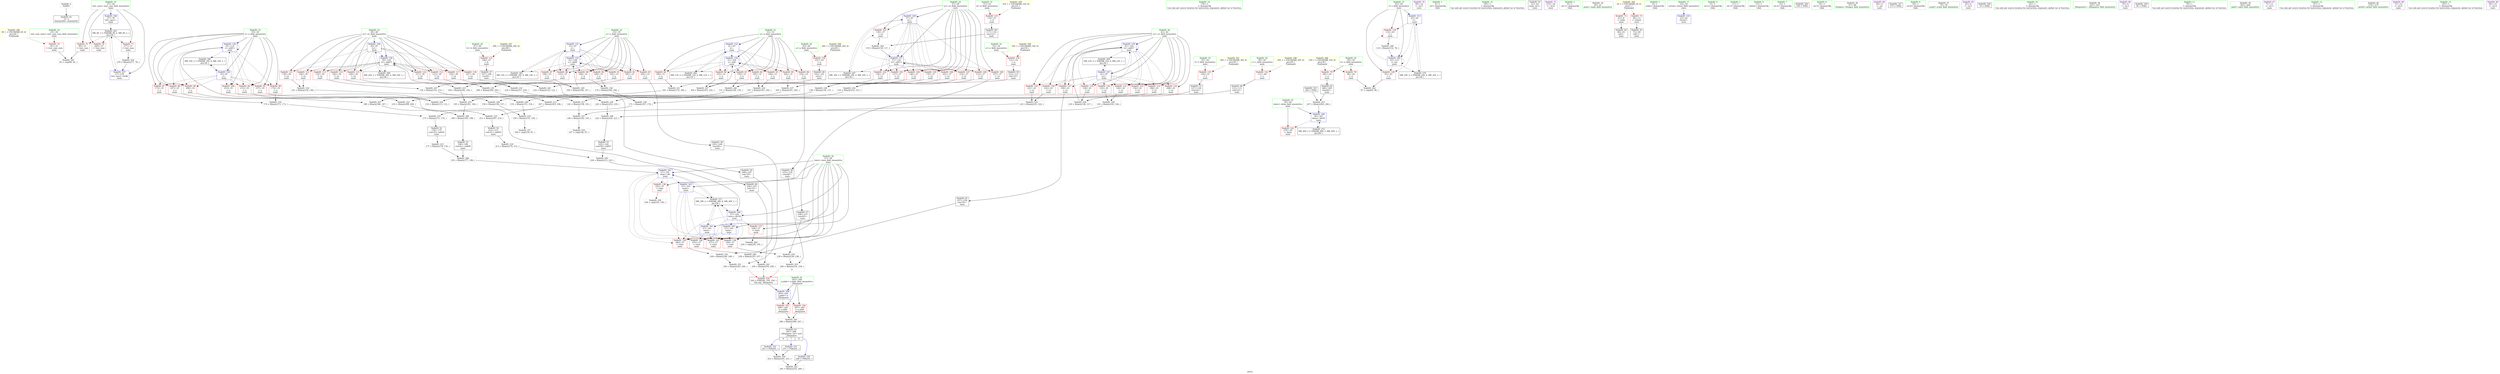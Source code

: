 digraph "SVFG" {
	label="SVFG";

	Node0x563d68033690 [shape=record,color=grey,label="{NodeID: 0\nNullPtr}"];
	Node0x563d68033690 -> Node0x563d68053780[style=solid];
	Node0x563d6806f370 [shape=record,color=black,label="{NodeID: 263\nMR_8V_3 = PHI(MR_8V_4, MR_8V_2, )\npts\{28 \}\n}"];
	Node0x563d6806f370 -> Node0x563d68056270[style=dashed];
	Node0x563d6806f370 -> Node0x563d68056340[style=dashed];
	Node0x563d6806f370 -> Node0x563d68056410[style=dashed];
	Node0x563d6806f370 -> Node0x563d6805bd50[style=dashed];
	Node0x563d68053d30 [shape=record,color=red,label="{NodeID: 97\n173\<--35\n\<--z\nmain\n}"];
	Node0x563d68053d30 -> Node0x563d680617b0[style=solid];
	Node0x563d68036b60 [shape=record,color=green,label="{NodeID: 14\n178\<--1\n\<--dummyObj\nCan only get source location for instruction, argument, global var or function.}"];
	Node0x563d68054890 [shape=record,color=red,label="{NodeID: 111\n139\<--39\n\<--vy\nmain\n}"];
	Node0x563d68054890 -> Node0x563d6805ffb0[style=solid];
	Node0x563d68052c20 [shape=record,color=green,label="{NodeID: 28\n45\<--46\na\<--a_field_insensitive\nmain\n}"];
	Node0x563d68052c20 -> Node0x563d68059f40[style=solid];
	Node0x563d6805f3b0 [shape=record,color=grey,label="{NodeID: 208\n189 = Binary(185, 188, )\n}"];
	Node0x563d6805f3b0 -> Node0x563d68055090[style=solid];
	Node0x563d68059b30 [shape=record,color=red,label="{NodeID: 125\n221\<--41\n\<--vz\nmain\n}"];
	Node0x563d68059b30 -> Node0x563d68060d30[style=solid];
	Node0x563d68053780 [shape=record,color=black,label="{NodeID: 42\n2\<--3\ndummyVal\<--dummyVal\n}"];
	Node0x563d680608b0 [shape=record,color=grey,label="{NodeID: 222\n210 = Binary(208, 209, )\n}"];
	Node0x563d680608b0 -> Node0x563d68060a30[style=solid];
	Node0x563d6805a690 [shape=record,color=red,label="{NodeID: 139\n246\<--57\n\<--tmin\nmain\n}"];
	Node0x563d6805a690 -> Node0x563d68059120[style=solid];
	Node0x563d68055300 [shape=record,color=black,label="{NodeID: 56\n235\<--234\nconv64\<--\nmain\n}"];
	Node0x563d68055300 -> Node0x563d68064a00[style=solid];
	Node0x563d68061db0 [shape=record,color=grey,label="{NodeID: 236\n170 = Binary(168, 169, )\n}"];
	Node0x563d68061db0 -> Node0x563d68062230[style=solid];
	Node0x563d6805b1f0 [shape=record,color=blue,label="{NodeID: 153\n43\<--62\ni\<--\nmain\n}"];
	Node0x563d6805b1f0 -> Node0x563d68059da0[style=dashed];
	Node0x563d6805b1f0 -> Node0x563d68059e70[style=dashed];
	Node0x563d6805b1f0 -> Node0x563d6805b7a0[style=dashed];
	Node0x563d6805b1f0 -> Node0x563d68071670[style=dashed];
	Node0x563d68055e60 [shape=record,color=purple,label="{NodeID: 70\n99\<--16\n\<--.str.5\nmain\n}"];
	Node0x563d68086250 [shape=record,color=black,label="{NodeID: 333\n251 = PHI(291, )\n}"];
	Node0x563d68086250 -> Node0x563d68058e20[style=solid];
	Node0x563d68058e20 [shape=record,color=grey,label="{NodeID: 250\n252 = Binary(241, 251, )\n}"];
	Node0x563d68058e20 -> Node0x563d68062530[style=solid];
	Node0x563d6805bd50 [shape=record,color=blue,label="{NodeID: 167\n27\<--278\ntest_case\<--inc86\nmain\n}"];
	Node0x563d6805bd50 -> Node0x563d6806f370[style=dashed];
	Node0x563d680569c0 [shape=record,color=red,label="{NodeID: 84\n180\<--31\n\<--x\nmain\n}"];
	Node0x563d680569c0 -> Node0x563d6805f830[style=solid];
	Node0x563d68033e70 [shape=record,color=green,label="{NodeID: 1\n4\<--1\n.str\<--dummyObj\nGlob }"];
	Node0x563d6806f870 [shape=record,color=black,label="{NodeID: 264\nMR_12V_2 = PHI(MR_12V_4, MR_12V_1, )\npts\{32 \}\n}"];
	Node0x563d6806f870 -> Node0x563d6805b120[style=dashed];
	Node0x563d68053e00 [shape=record,color=red,label="{NodeID: 98\n187\<--35\n\<--z\nmain\n}"];
	Node0x563d68053e00 -> Node0x563d6805f230[style=solid];
	Node0x563d68052290 [shape=record,color=green,label="{NodeID: 15\n195\<--1\n\<--dummyObj\nCan only get source location for instruction, argument, global var or function.}"];
	Node0x563d68054960 [shape=record,color=red,label="{NodeID: 112\n140\<--39\n\<--vy\nmain\n}"];
	Node0x563d68054960 -> Node0x563d6805ffb0[style=solid];
	Node0x563d68052cf0 [shape=record,color=green,label="{NodeID: 29\n47\<--48\nb\<--b_field_insensitive\nmain\n}"];
	Node0x563d68052cf0 -> Node0x563d6805a010[style=solid];
	Node0x563d6805f530 [shape=record,color=grey,label="{NodeID: 209\n158 = Binary(156, 157, )\n}"];
	Node0x563d6805f530 -> Node0x563d6805f6b0[style=solid];
	Node0x563d68059c00 [shape=record,color=red,label="{NodeID: 126\n222\<--41\n\<--vz\nmain\n}"];
	Node0x563d68059c00 -> Node0x563d68060d30[style=solid];
	Node0x563d68053850 [shape=record,color=black,label="{NodeID: 43\n22\<--62\nmain_ret\<--\nmain\n}"];
	Node0x563d68060a30 [shape=record,color=grey,label="{NodeID: 223\n211 = Binary(207, 210, )\n}"];
	Node0x563d68060a30 -> Node0x563d68055160[style=solid];
	Node0x563d6805a760 [shape=record,color=red,label="{NodeID: 140\n255\<--57\n\<--tmin\nmain\n}"];
	Node0x563d6805a760 -> Node0x563d680623b0[style=solid];
	Node0x563d680553d0 [shape=record,color=black,label="{NodeID: 57\n238\<--237\nconv65\<--\nmain\n}"];
	Node0x563d680553d0 -> Node0x563d68064b80[style=solid];
	Node0x563d68061f30 [shape=record,color=grey,label="{NodeID: 237\n203 = Binary(201, 202, )\n}"];
	Node0x563d68061f30 -> Node0x563d6805f9b0[style=solid];
	Node0x563d6805b2c0 [shape=record,color=blue,label="{NodeID: 154\n31\<--104\nx\<--add\nmain\n}"];
	Node0x563d6805b2c0 -> Node0x563d68056680[style=dashed];
	Node0x563d6805b2c0 -> Node0x563d68056750[style=dashed];
	Node0x563d6805b2c0 -> Node0x563d68056820[style=dashed];
	Node0x563d6805b2c0 -> Node0x563d680568f0[style=dashed];
	Node0x563d6805b2c0 -> Node0x563d680569c0[style=dashed];
	Node0x563d6805b2c0 -> Node0x563d68056a90[style=dashed];
	Node0x563d6805b2c0 -> Node0x563d68056b60[style=dashed];
	Node0x563d6805b2c0 -> Node0x563d6805b2c0[style=dashed];
	Node0x563d6805b2c0 -> Node0x563d6806f870[style=dashed];
	Node0x563d68055f30 [shape=record,color=purple,label="{NodeID: 71\n272\<--18\n\<--.str.6\nmain\n}"];
	Node0x563d68086390 [shape=record,color=black,label="{NodeID: 334\n292 = PHI(240, 250, 259, )\n0th arg _Z6squaree }"];
	Node0x563d68086390 -> Node0x563d6805be20[style=solid];
	Node0x563d68058fa0 [shape=record,color=grey,label="{NodeID: 251\n250 = Binary(245, 249, )\n|{<s0>7}}"];
	Node0x563d68058fa0:s0 -> Node0x563d68086390[style=solid,color=red];
	Node0x563d6805be20 [shape=record,color=blue,label="{NodeID: 168\n293\<--292\na.addr\<--a\n_Z6squaree\n}"];
	Node0x563d6805be20 -> Node0x563d6805a9d0[style=dashed];
	Node0x563d6805be20 -> Node0x563d6805aaa0[style=dashed];
	Node0x563d68056a90 [shape=record,color=red,label="{NodeID: 85\n202\<--31\n\<--x\nmain\n}"];
	Node0x563d68056a90 -> Node0x563d68061f30[style=solid];
	Node0x563d68051920 [shape=record,color=green,label="{NodeID: 2\n6\<--1\n.str.1\<--dummyObj\nGlob }"];
	Node0x563d6806fd70 [shape=record,color=black,label="{NodeID: 265\nMR_14V_2 = PHI(MR_14V_4, MR_14V_1, )\npts\{34 \}\n}"];
	Node0x563d6806fd70 -> Node0x563d6805b050[style=dashed];
	Node0x563d68053ed0 [shape=record,color=red,label="{NodeID: 99\n209\<--35\n\<--z\nmain\n}"];
	Node0x563d68053ed0 -> Node0x563d680608b0[style=solid];
	Node0x563d68052320 [shape=record,color=green,label="{NodeID: 16\n20\<--21\nmain\<--main_field_insensitive\n}"];
	Node0x563d68054a30 [shape=record,color=red,label="{NodeID: 113\n152\<--39\n\<--vy\nmain\n}"];
	Node0x563d68054a30 -> Node0x563d680589a0[style=solid];
	Node0x563d68052dc0 [shape=record,color=green,label="{NodeID: 30\n49\<--50\nc\<--c_field_insensitive\nmain\n}"];
	Node0x563d68052dc0 -> Node0x563d6805a0e0[style=solid];
	Node0x563d6805f6b0 [shape=record,color=grey,label="{NodeID: 210\n159 = Binary(155, 158, )\n}"];
	Node0x563d6805f6b0 -> Node0x563d68064d00[style=solid];
	Node0x563d68059cd0 [shape=record,color=red,label="{NodeID: 127\n256\<--41\n\<--vz\nmain\n}"];
	Node0x563d68059cd0 -> Node0x563d68055710[style=solid];
	Node0x563d68053920 [shape=record,color=black,label="{NodeID: 44\n66\<--63\ncall\<--\nmain\n}"];
	Node0x563d68060bb0 [shape=record,color=grey,label="{NodeID: 224\n114 = Binary(113, 112, )\n}"];
	Node0x563d68060bb0 -> Node0x563d6805b460[style=solid];
	Node0x563d6805a830 [shape=record,color=red,label="{NodeID: 141\n271\<--57\n\<--tmin\nmain\n}"];
	Node0x563d680554a0 [shape=record,color=black,label="{NodeID: 58\n245\<--244\nconv69\<--\nmain\n}"];
	Node0x563d680554a0 -> Node0x563d68058fa0[style=solid];
	Node0x563d680620b0 [shape=record,color=grey,label="{NodeID: 238\n138 = Binary(136, 137, )\n}"];
	Node0x563d680620b0 -> Node0x563d68060130[style=solid];
	Node0x563d6805b390 [shape=record,color=blue,label="{NodeID: 155\n33\<--109\ny\<--add9\nmain\n}"];
	Node0x563d6805b390 -> Node0x563d68056c30[style=dashed];
	Node0x563d6805b390 -> Node0x563d68056d00[style=dashed];
	Node0x563d6805b390 -> Node0x563d68056dd0[style=dashed];
	Node0x563d6805b390 -> Node0x563d68056ea0[style=dashed];
	Node0x563d6805b390 -> Node0x563d68056f70[style=dashed];
	Node0x563d6805b390 -> Node0x563d68057040[style=dashed];
	Node0x563d6805b390 -> Node0x563d68057110[style=dashed];
	Node0x563d6805b390 -> Node0x563d6805b390[style=dashed];
	Node0x563d6805b390 -> Node0x563d6806fd70[style=dashed];
	Node0x563d68056000 [shape=record,color=red,label="{NodeID: 72\n63\<--8\n\<--stdin\nmain\n}"];
	Node0x563d68056000 -> Node0x563d68053920[style=solid];
	Node0x563d68059120 [shape=record,color=grey,label="{NodeID: 252\n249 = Binary(246, 248, )\n}"];
	Node0x563d68059120 -> Node0x563d68058fa0[style=solid];
	Node0x563d68056b60 [shape=record,color=red,label="{NodeID: 86\n234\<--31\n\<--x\nmain\n}"];
	Node0x563d68056b60 -> Node0x563d68055300[style=solid];
	Node0x563d680519b0 [shape=record,color=green,label="{NodeID: 3\n8\<--1\nstdin\<--dummyObj\nGlob }"];
	Node0x563d68070270 [shape=record,color=black,label="{NodeID: 266\nMR_16V_2 = PHI(MR_16V_4, MR_16V_1, )\npts\{36 \}\n}"];
	Node0x563d68070270 -> Node0x563d6805af80[style=dashed];
	Node0x563d68053fa0 [shape=record,color=red,label="{NodeID: 100\n253\<--35\n\<--z\nmain\n}"];
	Node0x563d68053fa0 -> Node0x563d68055640[style=solid];
	Node0x563d680523b0 [shape=record,color=green,label="{NodeID: 17\n23\<--24\nretval\<--retval_field_insensitive\nmain\n}"];
	Node0x563d680523b0 -> Node0x563d6805ab70[style=solid];
	Node0x563d68054b00 [shape=record,color=red,label="{NodeID: 114\n182\<--39\n\<--vy\nmain\n}"];
	Node0x563d68054b00 -> Node0x563d6805fe30[style=solid];
	Node0x563d68052e90 [shape=record,color=green,label="{NodeID: 31\n51\<--52\nd\<--d_field_insensitive\nmain\n}"];
	Node0x563d68052e90 -> Node0x563d6805a1b0[style=solid];
	Node0x563d6805f830 [shape=record,color=grey,label="{NodeID: 211\n181 = Binary(179, 180, )\n}"];
	Node0x563d6805f830 -> Node0x563d6805fcb0[style=solid];
	Node0x563d68059da0 [shape=record,color=red,label="{NodeID: 128\n95\<--43\n\<--i\nmain\n}"];
	Node0x563d68059da0 -> Node0x563d68065480[style=solid];
	Node0x563d680539f0 [shape=record,color=black,label="{NodeID: 45\n72\<--69\ncall1\<--\nmain\n}"];
	Node0x563d68060d30 [shape=record,color=grey,label="{NodeID: 225\n223 = Binary(221, 222, )\n}"];
	Node0x563d68060d30 -> Node0x563d68058b20[style=solid];
	Node0x563d6805a900 [shape=record,color=red,label="{NodeID: 142\n270\<--59\n\<--dmin\nmain\n}"];
	Node0x563d68055570 [shape=record,color=black,label="{NodeID: 59\n248\<--247\nconv70\<--\nmain\n}"];
	Node0x563d68055570 -> Node0x563d68059120[style=solid];
	Node0x563d68062230 [shape=record,color=grey,label="{NodeID: 239\n171 = Binary(167, 170, )\n}"];
	Node0x563d68062230 -> Node0x563d68061930[style=solid];
	Node0x563d6805b460 [shape=record,color=blue,label="{NodeID: 156\n35\<--114\nz\<--add11\nmain\n}"];
	Node0x563d6805b460 -> Node0x563d680571e0[style=dashed];
	Node0x563d6805b460 -> Node0x563d680572b0[style=dashed];
	Node0x563d6805b460 -> Node0x563d68053c60[style=dashed];
	Node0x563d6805b460 -> Node0x563d68053d30[style=dashed];
	Node0x563d6805b460 -> Node0x563d68053e00[style=dashed];
	Node0x563d6805b460 -> Node0x563d68053ed0[style=dashed];
	Node0x563d6805b460 -> Node0x563d68053fa0[style=dashed];
	Node0x563d6805b460 -> Node0x563d6805b460[style=dashed];
	Node0x563d6805b460 -> Node0x563d68070270[style=dashed];
	Node0x563d680560d0 [shape=record,color=red,label="{NodeID: 73\n69\<--13\n\<--stdout\nmain\n}"];
	Node0x563d680560d0 -> Node0x563d680539f0[style=solid];
	Node0x563d680592a0 [shape=record,color=grey,label="{NodeID: 253\n267 = Binary(262, 266, )\n}"];
	Node0x563d680592a0 -> Node0x563d6805bc80[style=solid];
	Node0x563d68056c30 [shape=record,color=red,label="{NodeID: 87\n108\<--33\n\<--y\nmain\n}"];
	Node0x563d68056c30 -> Node0x563d68061330[style=solid];
	Node0x563d68051a40 [shape=record,color=green,label="{NodeID: 4\n9\<--1\n.str.2\<--dummyObj\nGlob }"];
	Node0x563d68070770 [shape=record,color=black,label="{NodeID: 267\nMR_18V_2 = PHI(MR_18V_4, MR_18V_1, )\npts\{38 \}\n}"];
	Node0x563d68070770 -> Node0x563d6805aeb0[style=dashed];
	Node0x563d68054070 [shape=record,color=red,label="{NodeID: 101\n118\<--37\n\<--vx\nmain\n}"];
	Node0x563d68054070 -> Node0x563d68058520[style=solid];
	Node0x563d68052440 [shape=record,color=green,label="{NodeID: 18\n25\<--26\ntest_case_num\<--test_case_num_field_insensitive\nmain\n}"];
	Node0x563d68052440 -> Node0x563d680561a0[style=solid];
	Node0x563d68054bd0 [shape=record,color=red,label="{NodeID: 115\n204\<--39\n\<--vy\nmain\n}"];
	Node0x563d68054bd0 -> Node0x563d68061c30[style=solid];
	Node0x563d68052f60 [shape=record,color=green,label="{NodeID: 32\n53\<--54\ne\<--e_field_insensitive\nmain\n}"];
	Node0x563d68052f60 -> Node0x563d6805a280[style=solid];
	Node0x563d6805f9b0 [shape=record,color=grey,label="{NodeID: 212\n207 = Binary(203, 206, )\n}"];
	Node0x563d6805f9b0 -> Node0x563d68060a30[style=solid];
	Node0x563d68059e70 [shape=record,color=red,label="{NodeID: 129\n132\<--43\n\<--i\nmain\n}"];
	Node0x563d68059e70 -> Node0x563d68058ca0[style=solid];
	Node0x563d68053ac0 [shape=record,color=black,label="{NodeID: 46\n102\<--101\nconv\<--\nmain\n}"];
	Node0x563d68053ac0 -> Node0x563d68061030[style=solid];
	Node0x563d68060eb0 [shape=record,color=grey,label="{NodeID: 226\n129 = Binary(128, 127, )\n}"];
	Node0x563d68060eb0 -> Node0x563d6805b6d0[style=solid];
	Node0x563d6805a9d0 [shape=record,color=red,label="{NodeID: 143\n296\<--293\n\<--a.addr\n_Z6squaree\n}"];
	Node0x563d6805a9d0 -> Node0x563d68058120[style=solid];
	Node0x563d68055640 [shape=record,color=black,label="{NodeID: 60\n254\<--253\nconv75\<--\nmain\n}"];
	Node0x563d68055640 -> Node0x563d680626b0[style=solid];
	Node0x563d680623b0 [shape=record,color=grey,label="{NodeID: 240\n258 = Binary(255, 257, )\n}"];
	Node0x563d680623b0 -> Node0x563d680626b0[style=solid];
	Node0x563d6805b530 [shape=record,color=blue,label="{NodeID: 157\n37\<--119\nvx\<--add13\nmain\n}"];
	Node0x563d6805b530 -> Node0x563d68054070[style=dashed];
	Node0x563d6805b530 -> Node0x563d68054140[style=dashed];
	Node0x563d6805b530 -> Node0x563d68054210[style=dashed];
	Node0x563d6805b530 -> Node0x563d680542e0[style=dashed];
	Node0x563d6805b530 -> Node0x563d680543b0[style=dashed];
	Node0x563d6805b530 -> Node0x563d68054480[style=dashed];
	Node0x563d6805b530 -> Node0x563d68054550[style=dashed];
	Node0x563d6805b530 -> Node0x563d68054620[style=dashed];
	Node0x563d6805b530 -> Node0x563d680546f0[style=dashed];
	Node0x563d6805b530 -> Node0x563d6805b530[style=dashed];
	Node0x563d6805b530 -> Node0x563d68070770[style=dashed];
	Node0x563d680561a0 [shape=record,color=red,label="{NodeID: 74\n81\<--25\n\<--test_case_num\nmain\n}"];
	Node0x563d680561a0 -> Node0x563d68065300[style=solid];
	Node0x563d68064880 [shape=record,color=grey,label="{NodeID: 254\n278 = Binary(277, 78, )\n}"];
	Node0x563d68064880 -> Node0x563d6805bd50[style=solid];
	Node0x563d68056d00 [shape=record,color=red,label="{NodeID: 88\n153\<--33\n\<--y\nmain\n}"];
	Node0x563d68056d00 -> Node0x563d680589a0[style=solid];
	Node0x563d68033c30 [shape=record,color=green,label="{NodeID: 5\n11\<--1\n.str.3\<--dummyObj\nGlob }"];
	Node0x563d68070c70 [shape=record,color=black,label="{NodeID: 268\nMR_20V_2 = PHI(MR_20V_4, MR_20V_1, )\npts\{40 \}\n}"];
	Node0x563d68070c70 -> Node0x563d6805ade0[style=dashed];
	Node0x563d68054140 [shape=record,color=red,label="{NodeID: 102\n136\<--37\n\<--vx\nmain\n}"];
	Node0x563d68054140 -> Node0x563d680620b0[style=solid];
	Node0x563d680524d0 [shape=record,color=green,label="{NodeID: 19\n27\<--28\ntest_case\<--test_case_field_insensitive\nmain\n}"];
	Node0x563d680524d0 -> Node0x563d68056270[style=solid];
	Node0x563d680524d0 -> Node0x563d68056340[style=solid];
	Node0x563d680524d0 -> Node0x563d68056410[style=solid];
	Node0x563d680524d0 -> Node0x563d6805ac40[style=solid];
	Node0x563d680524d0 -> Node0x563d6805bd50[style=solid];
	Node0x563d680593e0 [shape=record,color=red,label="{NodeID: 116\n217\<--39\n\<--vy\nmain\n}"];
	Node0x563d680593e0 -> Node0x563d68061630[style=solid];
	Node0x563d68053030 [shape=record,color=green,label="{NodeID: 33\n55\<--56\nf\<--f_field_insensitive\nmain\n}"];
	Node0x563d68053030 -> Node0x563d6805a350[style=solid];
	Node0x563d68077940 [shape=record,color=yellow,style=double,label="{NodeID: 296\n26V_1 = ENCHI(MR_26V_0)\npts\{46 \}\nFun[main]}"];
	Node0x563d68077940 -> Node0x563d68059f40[style=dashed];
	Node0x563d6805fb30 [shape=record,color=grey,label="{NodeID: 213\n177 = Binary(178, 176, )\n}"];
	Node0x563d6805fb30 -> Node0x563d680582a0[style=solid];
	Node0x563d68059f40 [shape=record,color=red,label="{NodeID: 130\n101\<--45\n\<--a\nmain\n}"];
	Node0x563d68059f40 -> Node0x563d68053ac0[style=solid];
	Node0x563d68053b90 [shape=record,color=black,label="{NodeID: 47\n107\<--106\nconv8\<--\nmain\n}"];
	Node0x563d68053b90 -> Node0x563d68061330[style=solid];
	Node0x563d68061030 [shape=record,color=grey,label="{NodeID: 227\n104 = Binary(103, 102, )\n}"];
	Node0x563d68061030 -> Node0x563d6805b2c0[style=solid];
	Node0x563d6805aaa0 [shape=record,color=red,label="{NodeID: 144\n297\<--293\n\<--a.addr\n_Z6squaree\n}"];
	Node0x563d6805aaa0 -> Node0x563d68058120[style=solid];
	Node0x563d68055710 [shape=record,color=black,label="{NodeID: 61\n257\<--256\nconv76\<--\nmain\n}"];
	Node0x563d68055710 -> Node0x563d680623b0[style=solid];
	Node0x563d68062530 [shape=record,color=grey,label="{NodeID: 241\n261 = Binary(252, 260, )\n}"];
	Node0x563d6805b600 [shape=record,color=blue,label="{NodeID: 158\n39\<--124\nvy\<--add15\nmain\n}"];
	Node0x563d6805b600 -> Node0x563d680547c0[style=dashed];
	Node0x563d6805b600 -> Node0x563d68054890[style=dashed];
	Node0x563d6805b600 -> Node0x563d68054960[style=dashed];
	Node0x563d6805b600 -> Node0x563d68054a30[style=dashed];
	Node0x563d6805b600 -> Node0x563d68054b00[style=dashed];
	Node0x563d6805b600 -> Node0x563d68054bd0[style=dashed];
	Node0x563d6805b600 -> Node0x563d680593e0[style=dashed];
	Node0x563d6805b600 -> Node0x563d680594b0[style=dashed];
	Node0x563d6805b600 -> Node0x563d68059580[style=dashed];
	Node0x563d6805b600 -> Node0x563d6805b600[style=dashed];
	Node0x563d6805b600 -> Node0x563d68070c70[style=dashed];
	Node0x563d68056270 [shape=record,color=red,label="{NodeID: 75\n80\<--27\n\<--test_case\nmain\n}"];
	Node0x563d68056270 -> Node0x563d68065300[style=solid];
	Node0x563d68064a00 [shape=record,color=grey,label="{NodeID: 255\n240 = Binary(235, 239, )\n|{<s0>6}}"];
	Node0x563d68064a00:s0 -> Node0x563d68086390[style=solid,color=red];
	Node0x563d68056dd0 [shape=record,color=red,label="{NodeID: 89\n168\<--33\n\<--y\nmain\n}"];
	Node0x563d68056dd0 -> Node0x563d68061db0[style=solid];
	Node0x563d68033cc0 [shape=record,color=green,label="{NodeID: 6\n13\<--1\nstdout\<--dummyObj\nGlob }"];
	Node0x563d68071170 [shape=record,color=black,label="{NodeID: 269\nMR_22V_2 = PHI(MR_22V_4, MR_22V_1, )\npts\{42 \}\n}"];
	Node0x563d68071170 -> Node0x563d6805ad10[style=dashed];
	Node0x563d68054210 [shape=record,color=red,label="{NodeID: 103\n137\<--37\n\<--vx\nmain\n}"];
	Node0x563d68054210 -> Node0x563d680620b0[style=solid];
	Node0x563d680525a0 [shape=record,color=green,label="{NodeID: 20\n29\<--30\nn\<--n_field_insensitive\nmain\n}"];
	Node0x563d680525a0 -> Node0x563d680564e0[style=solid];
	Node0x563d680525a0 -> Node0x563d680565b0[style=solid];
	Node0x563d680594b0 [shape=record,color=red,label="{NodeID: 117\n218\<--39\n\<--vy\nmain\n}"];
	Node0x563d680594b0 -> Node0x563d68061630[style=solid];
	Node0x563d68053100 [shape=record,color=green,label="{NodeID: 34\n57\<--58\ntmin\<--tmin_field_insensitive\nmain\n}"];
	Node0x563d68053100 -> Node0x563d6805a420[style=solid];
	Node0x563d68053100 -> Node0x563d6805a4f0[style=solid];
	Node0x563d68053100 -> Node0x563d6805a5c0[style=solid];
	Node0x563d68053100 -> Node0x563d6805a690[style=solid];
	Node0x563d68053100 -> Node0x563d6805a760[style=solid];
	Node0x563d68053100 -> Node0x563d6805a830[style=solid];
	Node0x563d68053100 -> Node0x563d6805b870[style=solid];
	Node0x563d68053100 -> Node0x563d6805b940[style=solid];
	Node0x563d68053100 -> Node0x563d6805ba10[style=solid];
	Node0x563d68053100 -> Node0x563d6805bae0[style=solid];
	Node0x563d68053100 -> Node0x563d6805bbb0[style=solid];
	Node0x563d68077a20 [shape=record,color=yellow,style=double,label="{NodeID: 297\n28V_1 = ENCHI(MR_28V_0)\npts\{48 \}\nFun[main]}"];
	Node0x563d68077a20 -> Node0x563d6805a010[style=dashed];
	Node0x563d6805fcb0 [shape=record,color=grey,label="{NodeID: 214\n185 = Binary(181, 184, )\n}"];
	Node0x563d6805fcb0 -> Node0x563d6805f3b0[style=solid];
	Node0x563d6805a010 [shape=record,color=red,label="{NodeID: 131\n106\<--47\n\<--b\nmain\n}"];
	Node0x563d6805a010 -> Node0x563d68053b90[style=solid];
	Node0x563d68054c80 [shape=record,color=black,label="{NodeID: 48\n112\<--111\nconv10\<--\nmain\n}"];
	Node0x563d68054c80 -> Node0x563d68060bb0[style=solid];
	Node0x563d680611b0 [shape=record,color=grey,label="{NodeID: 228\n155 = Binary(151, 154, )\n}"];
	Node0x563d680611b0 -> Node0x563d6805f6b0[style=solid];
	Node0x563d6805ab70 [shape=record,color=blue,label="{NodeID: 145\n23\<--62\nretval\<--\nmain\n}"];
	Node0x563d680557e0 [shape=record,color=black,label="{NodeID: 62\n266\<--265\nconv82\<--\nmain\n}"];
	Node0x563d680557e0 -> Node0x563d680592a0[style=solid];
	Node0x563d680626b0 [shape=record,color=grey,label="{NodeID: 242\n259 = Binary(254, 258, )\n|{<s0>8}}"];
	Node0x563d680626b0:s0 -> Node0x563d68086390[style=solid,color=red];
	Node0x563d6805b6d0 [shape=record,color=blue,label="{NodeID: 159\n41\<--129\nvz\<--add17\nmain\n}"];
	Node0x563d6805b6d0 -> Node0x563d68059650[style=dashed];
	Node0x563d6805b6d0 -> Node0x563d68059720[style=dashed];
	Node0x563d6805b6d0 -> Node0x563d680597f0[style=dashed];
	Node0x563d6805b6d0 -> Node0x563d680598c0[style=dashed];
	Node0x563d6805b6d0 -> Node0x563d68059990[style=dashed];
	Node0x563d6805b6d0 -> Node0x563d68059a60[style=dashed];
	Node0x563d6805b6d0 -> Node0x563d68059b30[style=dashed];
	Node0x563d6805b6d0 -> Node0x563d68059c00[style=dashed];
	Node0x563d6805b6d0 -> Node0x563d68059cd0[style=dashed];
	Node0x563d6805b6d0 -> Node0x563d6805b6d0[style=dashed];
	Node0x563d6805b6d0 -> Node0x563d68071170[style=dashed];
	Node0x563d68056340 [shape=record,color=red,label="{NodeID: 76\n269\<--27\n\<--test_case\nmain\n}"];
	Node0x563d68064b80 [shape=record,color=grey,label="{NodeID: 256\n239 = Binary(236, 238, )\n}"];
	Node0x563d68064b80 -> Node0x563d68064a00[style=solid];
	Node0x563d68056ea0 [shape=record,color=red,label="{NodeID: 90\n169\<--33\n\<--y\nmain\n}"];
	Node0x563d68056ea0 -> Node0x563d68061db0[style=solid];
	Node0x563d68033d50 [shape=record,color=green,label="{NodeID: 7\n14\<--1\n.str.4\<--dummyObj\nGlob }"];
	Node0x563d68071670 [shape=record,color=black,label="{NodeID: 270\nMR_24V_2 = PHI(MR_24V_4, MR_24V_1, )\npts\{44 \}\n}"];
	Node0x563d68071670 -> Node0x563d6805b1f0[style=dashed];
	Node0x563d680542e0 [shape=record,color=red,label="{NodeID: 104\n149\<--37\n\<--vx\nmain\n}"];
	Node0x563d680542e0 -> Node0x563d68058820[style=solid];
	Node0x563d68052670 [shape=record,color=green,label="{NodeID: 21\n31\<--32\nx\<--x_field_insensitive\nmain\n}"];
	Node0x563d68052670 -> Node0x563d68056680[style=solid];
	Node0x563d68052670 -> Node0x563d68056750[style=solid];
	Node0x563d68052670 -> Node0x563d68056820[style=solid];
	Node0x563d68052670 -> Node0x563d680568f0[style=solid];
	Node0x563d68052670 -> Node0x563d680569c0[style=solid];
	Node0x563d68052670 -> Node0x563d68056a90[style=solid];
	Node0x563d68052670 -> Node0x563d68056b60[style=solid];
	Node0x563d68052670 -> Node0x563d6805b120[style=solid];
	Node0x563d68052670 -> Node0x563d6805b2c0[style=solid];
	Node0x563d68075c70 [shape=record,color=yellow,style=double,label="{NodeID: 284\n2V_1 = ENCHI(MR_2V_0)\npts\{1 \}\nFun[main]}"];
	Node0x563d68075c70 -> Node0x563d68056000[style=dashed];
	Node0x563d68075c70 -> Node0x563d680560d0[style=dashed];
	Node0x563d68059580 [shape=record,color=red,label="{NodeID: 118\n247\<--39\n\<--vy\nmain\n}"];
	Node0x563d68059580 -> Node0x563d68055570[style=solid];
	Node0x563d680531d0 [shape=record,color=green,label="{NodeID: 35\n59\<--60\ndmin\<--dmin_field_insensitive\nmain\n}"];
	Node0x563d680531d0 -> Node0x563d6805a900[style=solid];
	Node0x563d680531d0 -> Node0x563d6805bc80[style=solid];
	Node0x563d68077b00 [shape=record,color=yellow,style=double,label="{NodeID: 298\n30V_1 = ENCHI(MR_30V_0)\npts\{50 \}\nFun[main]}"];
	Node0x563d68077b00 -> Node0x563d6805a0e0[style=dashed];
	Node0x563d6805fe30 [shape=record,color=grey,label="{NodeID: 215\n184 = Binary(182, 183, )\n}"];
	Node0x563d6805fe30 -> Node0x563d6805fcb0[style=solid];
	Node0x563d6805a0e0 [shape=record,color=red,label="{NodeID: 132\n111\<--49\n\<--c\nmain\n}"];
	Node0x563d6805a0e0 -> Node0x563d68054c80[style=solid];
	Node0x563d68054d50 [shape=record,color=black,label="{NodeID: 49\n117\<--116\nconv12\<--\nmain\n}"];
	Node0x563d68054d50 -> Node0x563d68058520[style=solid];
	Node0x563d68061330 [shape=record,color=grey,label="{NodeID: 229\n109 = Binary(108, 107, )\n}"];
	Node0x563d68061330 -> Node0x563d6805b390[style=solid];
	Node0x563d6805ac40 [shape=record,color=blue,label="{NodeID: 146\n27\<--78\ntest_case\<--\nmain\n}"];
	Node0x563d6805ac40 -> Node0x563d6806f370[style=dashed];
	Node0x563d680558b0 [shape=record,color=black,label="{NodeID: 63\n291\<--298\n_Z6squaree_ret\<--mul\n_Z6squaree\n|{<s0>6|<s1>7|<s2>8}}"];
	Node0x563d680558b0:s0 -> Node0x563d68086120[style=solid,color=blue];
	Node0x563d680558b0:s1 -> Node0x563d68086250[style=solid,color=blue];
	Node0x563d680558b0:s2 -> Node0x563d68085e60[style=solid,color=blue];
	Node0x563d68085690 [shape=record,color=black,label="{NodeID: 326\n100 = PHI()\n}"];
	Node0x563d680583a0 [shape=record,color=grey,label="{NodeID: 243\n124 = Binary(123, 122, )\n}"];
	Node0x563d680583a0 -> Node0x563d6805b600[style=solid];
	Node0x563d6805b7a0 [shape=record,color=blue,label="{NodeID: 160\n43\<--133\ni\<--inc\nmain\n}"];
	Node0x563d6805b7a0 -> Node0x563d68059da0[style=dashed];
	Node0x563d6805b7a0 -> Node0x563d68059e70[style=dashed];
	Node0x563d6805b7a0 -> Node0x563d6805b7a0[style=dashed];
	Node0x563d6805b7a0 -> Node0x563d68071670[style=dashed];
	Node0x563d68056410 [shape=record,color=red,label="{NodeID: 77\n277\<--27\n\<--test_case\nmain\n}"];
	Node0x563d68056410 -> Node0x563d68064880[style=solid];
	Node0x563d68064d00 [shape=record,color=grey,label="{NodeID: 257\n160 = cmp(159, 87, )\n}"];
	Node0x563d68056f70 [shape=record,color=red,label="{NodeID: 91\n183\<--33\n\<--y\nmain\n}"];
	Node0x563d68056f70 -> Node0x563d6805fe30[style=solid];
	Node0x563d680366c0 [shape=record,color=green,label="{NodeID: 8\n16\<--1\n.str.5\<--dummyObj\nGlob }"];
	Node0x563d68071b70 [shape=record,color=black,label="{NodeID: 271\nMR_38V_2 = PHI(MR_38V_8, MR_38V_1, )\npts\{58 \}\n}"];
	Node0x563d68071b70 -> Node0x563d6805b870[style=dashed];
	Node0x563d68071b70 -> Node0x563d6805b940[style=dashed];
	Node0x563d68071b70 -> Node0x563d6805bae0[style=dashed];
	Node0x563d680543b0 [shape=record,color=red,label="{NodeID: 105\n179\<--37\n\<--vx\nmain\n}"];
	Node0x563d680543b0 -> Node0x563d6805f830[style=solid];
	Node0x563d68052740 [shape=record,color=green,label="{NodeID: 22\n33\<--34\ny\<--y_field_insensitive\nmain\n}"];
	Node0x563d68052740 -> Node0x563d68056c30[style=solid];
	Node0x563d68052740 -> Node0x563d68056d00[style=solid];
	Node0x563d68052740 -> Node0x563d68056dd0[style=solid];
	Node0x563d68052740 -> Node0x563d68056ea0[style=solid];
	Node0x563d68052740 -> Node0x563d68056f70[style=solid];
	Node0x563d68052740 -> Node0x563d68057040[style=solid];
	Node0x563d68052740 -> Node0x563d68057110[style=solid];
	Node0x563d68052740 -> Node0x563d6805b050[style=solid];
	Node0x563d68052740 -> Node0x563d6805b390[style=solid];
	Node0x563d68059650 [shape=record,color=red,label="{NodeID: 119\n128\<--41\n\<--vz\nmain\n}"];
	Node0x563d68059650 -> Node0x563d68060eb0[style=solid];
	Node0x563d680532a0 [shape=record,color=green,label="{NodeID: 36\n67\<--68\nfreopen\<--freopen_field_insensitive\n}"];
	Node0x563d68077be0 [shape=record,color=yellow,style=double,label="{NodeID: 299\n32V_1 = ENCHI(MR_32V_0)\npts\{52 \}\nFun[main]}"];
	Node0x563d68077be0 -> Node0x563d6805a1b0[style=dashed];
	Node0x563d6805ffb0 [shape=record,color=grey,label="{NodeID: 216\n141 = Binary(139, 140, )\n}"];
	Node0x563d6805ffb0 -> Node0x563d68060130[style=solid];
	Node0x563d6805a1b0 [shape=record,color=red,label="{NodeID: 133\n116\<--51\n\<--d\nmain\n}"];
	Node0x563d6805a1b0 -> Node0x563d68054d50[style=solid];
	Node0x563d68054e20 [shape=record,color=black,label="{NodeID: 50\n122\<--121\nconv14\<--\nmain\n}"];
	Node0x563d68054e20 -> Node0x563d680583a0[style=solid];
	Node0x563d680614b0 [shape=record,color=grey,label="{NodeID: 230\n220 = Binary(216, 219, )\n}"];
	Node0x563d680614b0 -> Node0x563d68058b20[style=solid];
	Node0x563d6805ad10 [shape=record,color=blue,label="{NodeID: 147\n41\<--87\nvz\<--\nmain\n}"];
	Node0x563d6805ad10 -> Node0x563d68059650[style=dashed];
	Node0x563d6805ad10 -> Node0x563d68059720[style=dashed];
	Node0x563d6805ad10 -> Node0x563d680597f0[style=dashed];
	Node0x563d6805ad10 -> Node0x563d680598c0[style=dashed];
	Node0x563d6805ad10 -> Node0x563d68059990[style=dashed];
	Node0x563d6805ad10 -> Node0x563d68059a60[style=dashed];
	Node0x563d6805ad10 -> Node0x563d68059b30[style=dashed];
	Node0x563d6805ad10 -> Node0x563d68059c00[style=dashed];
	Node0x563d6805ad10 -> Node0x563d68059cd0[style=dashed];
	Node0x563d6805ad10 -> Node0x563d6805b6d0[style=dashed];
	Node0x563d6805ad10 -> Node0x563d68071170[style=dashed];
	Node0x563d68055980 [shape=record,color=purple,label="{NodeID: 64\n64\<--4\n\<--.str\nmain\n}"];
	Node0x563d68085790 [shape=record,color=black,label="{NodeID: 327\n273 = PHI()\n}"];
	Node0x563d68058520 [shape=record,color=grey,label="{NodeID: 244\n119 = Binary(118, 117, )\n}"];
	Node0x563d68058520 -> Node0x563d6805b530[style=solid];
	Node0x563d6805b870 [shape=record,color=blue,label="{NodeID: 161\n57\<--163\ntmin\<--\nmain\n}"];
	Node0x563d6805b870 -> Node0x563d6805a5c0[style=dashed];
	Node0x563d6805b870 -> Node0x563d6805a690[style=dashed];
	Node0x563d6805b870 -> Node0x563d6805a760[style=dashed];
	Node0x563d6805b870 -> Node0x563d6805a830[style=dashed];
	Node0x563d6805b870 -> Node0x563d68071b70[style=dashed];
	Node0x563d680564e0 [shape=record,color=red,label="{NodeID: 78\n96\<--29\n\<--n\nmain\n}"];
	Node0x563d680564e0 -> Node0x563d68065480[style=solid];
	Node0x563d68064e80 [shape=record,color=grey,label="{NodeID: 258\n194 = cmp(193, 195, )\n}"];
	Node0x563d68057040 [shape=record,color=red,label="{NodeID: 92\n205\<--33\n\<--y\nmain\n}"];
	Node0x563d68057040 -> Node0x563d68061c30[style=solid];
	Node0x563d68036750 [shape=record,color=green,label="{NodeID: 9\n18\<--1\n.str.6\<--dummyObj\nGlob }"];
	Node0x563d68072070 [shape=record,color=black,label="{NodeID: 272\nMR_40V_2 = PHI(MR_40V_3, MR_40V_1, )\npts\{60 \}\n}"];
	Node0x563d68072070 -> Node0x563d6805bc80[style=dashed];
	Node0x563d68054480 [shape=record,color=red,label="{NodeID: 106\n201\<--37\n\<--vx\nmain\n}"];
	Node0x563d68054480 -> Node0x563d68061f30[style=solid];
	Node0x563d68052810 [shape=record,color=green,label="{NodeID: 23\n35\<--36\nz\<--z_field_insensitive\nmain\n}"];
	Node0x563d68052810 -> Node0x563d680571e0[style=solid];
	Node0x563d68052810 -> Node0x563d680572b0[style=solid];
	Node0x563d68052810 -> Node0x563d68053c60[style=solid];
	Node0x563d68052810 -> Node0x563d68053d30[style=solid];
	Node0x563d68052810 -> Node0x563d68053e00[style=solid];
	Node0x563d68052810 -> Node0x563d68053ed0[style=solid];
	Node0x563d68052810 -> Node0x563d68053fa0[style=solid];
	Node0x563d68052810 -> Node0x563d6805af80[style=solid];
	Node0x563d68052810 -> Node0x563d6805b460[style=solid];
	Node0x563d68076870 [shape=record,color=yellow,style=double,label="{NodeID: 286\n6V_1 = ENCHI(MR_6V_0)\npts\{26 \}\nFun[main]}"];
	Node0x563d68076870 -> Node0x563d680561a0[style=dashed];
	Node0x563d68059720 [shape=record,color=red,label="{NodeID: 120\n143\<--41\n\<--vz\nmain\n}"];
	Node0x563d68059720 -> Node0x563d680605b0[style=solid];
	Node0x563d68053370 [shape=record,color=green,label="{NodeID: 37\n75\<--76\nscanf\<--scanf_field_insensitive\n}"];
	Node0x563d68077cc0 [shape=record,color=yellow,style=double,label="{NodeID: 300\n34V_1 = ENCHI(MR_34V_0)\npts\{54 \}\nFun[main]}"];
	Node0x563d68077cc0 -> Node0x563d6805a280[style=dashed];
	Node0x563d68060130 [shape=record,color=grey,label="{NodeID: 217\n142 = Binary(138, 141, )\n}"];
	Node0x563d68060130 -> Node0x563d68060730[style=solid];
	Node0x563d6805a280 [shape=record,color=red,label="{NodeID: 134\n121\<--53\n\<--e\nmain\n}"];
	Node0x563d6805a280 -> Node0x563d68054e20[style=solid];
	Node0x563d68054ef0 [shape=record,color=black,label="{NodeID: 51\n127\<--126\nconv16\<--\nmain\n}"];
	Node0x563d68054ef0 -> Node0x563d68060eb0[style=solid];
	Node0x563d68061630 [shape=record,color=grey,label="{NodeID: 231\n219 = Binary(217, 218, )\n}"];
	Node0x563d68061630 -> Node0x563d680614b0[style=solid];
	Node0x563d6805ade0 [shape=record,color=blue,label="{NodeID: 148\n39\<--87\nvy\<--\nmain\n}"];
	Node0x563d6805ade0 -> Node0x563d680547c0[style=dashed];
	Node0x563d6805ade0 -> Node0x563d68054890[style=dashed];
	Node0x563d6805ade0 -> Node0x563d68054960[style=dashed];
	Node0x563d6805ade0 -> Node0x563d68054a30[style=dashed];
	Node0x563d6805ade0 -> Node0x563d68054b00[style=dashed];
	Node0x563d6805ade0 -> Node0x563d68054bd0[style=dashed];
	Node0x563d6805ade0 -> Node0x563d680593e0[style=dashed];
	Node0x563d6805ade0 -> Node0x563d680594b0[style=dashed];
	Node0x563d6805ade0 -> Node0x563d68059580[style=dashed];
	Node0x563d6805ade0 -> Node0x563d6805b600[style=dashed];
	Node0x563d6805ade0 -> Node0x563d68070c70[style=dashed];
	Node0x563d68055a50 [shape=record,color=purple,label="{NodeID: 65\n65\<--6\n\<--.str.1\nmain\n}"];
	Node0x563d68085c60 [shape=record,color=black,label="{NodeID: 328\n74 = PHI()\n}"];
	Node0x563d680586a0 [shape=record,color=grey,label="{NodeID: 245\n226 = Binary(213, 225, )\n}"];
	Node0x563d680586a0 -> Node0x563d6805bae0[style=solid];
	Node0x563d6805b940 [shape=record,color=blue,label="{NodeID: 162\n57\<--191\ntmin\<--div\nmain\n}"];
	Node0x563d6805b940 -> Node0x563d6805a420[style=dashed];
	Node0x563d6805b940 -> Node0x563d6805a5c0[style=dashed];
	Node0x563d6805b940 -> Node0x563d6805a690[style=dashed];
	Node0x563d6805b940 -> Node0x563d6805a760[style=dashed];
	Node0x563d6805b940 -> Node0x563d6805a830[style=dashed];
	Node0x563d6805b940 -> Node0x563d6805ba10[style=dashed];
	Node0x563d6805b940 -> Node0x563d68071b70[style=dashed];
	Node0x563d680565b0 [shape=record,color=red,label="{NodeID: 79\n265\<--29\n\<--n\nmain\n}"];
	Node0x563d680565b0 -> Node0x563d680557e0[style=solid];
	Node0x563d68065000 [shape=record,color=grey,label="{NodeID: 259\n147 = cmp(146, 87, )\n}"];
	Node0x563d68057110 [shape=record,color=red,label="{NodeID: 93\n244\<--33\n\<--y\nmain\n}"];
	Node0x563d68057110 -> Node0x563d680554a0[style=solid];
	Node0x563d680367e0 [shape=record,color=green,label="{NodeID: 10\n62\<--1\n\<--dummyObj\nCan only get source location for instruction, argument, global var or function.}"];
	Node0x563d68054550 [shape=record,color=red,label="{NodeID: 107\n214\<--37\n\<--vx\nmain\n}"];
	Node0x563d68054550 -> Node0x563d680602b0[style=solid];
	Node0x563d680528e0 [shape=record,color=green,label="{NodeID: 24\n37\<--38\nvx\<--vx_field_insensitive\nmain\n}"];
	Node0x563d680528e0 -> Node0x563d68054070[style=solid];
	Node0x563d680528e0 -> Node0x563d68054140[style=solid];
	Node0x563d680528e0 -> Node0x563d68054210[style=solid];
	Node0x563d680528e0 -> Node0x563d680542e0[style=solid];
	Node0x563d680528e0 -> Node0x563d680543b0[style=solid];
	Node0x563d680528e0 -> Node0x563d68054480[style=solid];
	Node0x563d680528e0 -> Node0x563d68054550[style=solid];
	Node0x563d680528e0 -> Node0x563d68054620[style=solid];
	Node0x563d680528e0 -> Node0x563d680546f0[style=solid];
	Node0x563d680528e0 -> Node0x563d6805aeb0[style=solid];
	Node0x563d680528e0 -> Node0x563d6805b530[style=solid];
	Node0x563d680597f0 [shape=record,color=red,label="{NodeID: 121\n144\<--41\n\<--vz\nmain\n}"];
	Node0x563d680597f0 -> Node0x563d680605b0[style=solid];
	Node0x563d68053440 [shape=record,color=green,label="{NodeID: 38\n242\<--243\n_Z6squaree\<--_Z6squaree_field_insensitive\n}"];
	Node0x563d68077da0 [shape=record,color=yellow,style=double,label="{NodeID: 301\n36V_1 = ENCHI(MR_36V_0)\npts\{56 \}\nFun[main]}"];
	Node0x563d68077da0 -> Node0x563d6805a350[style=dashed];
	Node0x563d680602b0 [shape=record,color=grey,label="{NodeID: 218\n216 = Binary(214, 215, )\n}"];
	Node0x563d680602b0 -> Node0x563d680614b0[style=solid];
	Node0x563d6805a350 [shape=record,color=red,label="{NodeID: 135\n126\<--55\n\<--f\nmain\n}"];
	Node0x563d6805a350 -> Node0x563d68054ef0[style=solid];
	Node0x563d68054fc0 [shape=record,color=black,label="{NodeID: 52\n176\<--175\nconv35\<--add34\nmain\n}"];
	Node0x563d68054fc0 -> Node0x563d6805fb30[style=solid];
	Node0x563d680617b0 [shape=record,color=grey,label="{NodeID: 232\n174 = Binary(172, 173, )\n}"];
	Node0x563d680617b0 -> Node0x563d68061930[style=solid];
	Node0x563d6805aeb0 [shape=record,color=blue,label="{NodeID: 149\n37\<--87\nvx\<--\nmain\n}"];
	Node0x563d6805aeb0 -> Node0x563d68054070[style=dashed];
	Node0x563d6805aeb0 -> Node0x563d68054140[style=dashed];
	Node0x563d6805aeb0 -> Node0x563d68054210[style=dashed];
	Node0x563d6805aeb0 -> Node0x563d680542e0[style=dashed];
	Node0x563d6805aeb0 -> Node0x563d680543b0[style=dashed];
	Node0x563d6805aeb0 -> Node0x563d68054480[style=dashed];
	Node0x563d6805aeb0 -> Node0x563d68054550[style=dashed];
	Node0x563d6805aeb0 -> Node0x563d68054620[style=dashed];
	Node0x563d6805aeb0 -> Node0x563d680546f0[style=dashed];
	Node0x563d6805aeb0 -> Node0x563d6805b530[style=dashed];
	Node0x563d6805aeb0 -> Node0x563d68070770[style=dashed];
	Node0x563d68055b20 [shape=record,color=purple,label="{NodeID: 66\n70\<--9\n\<--.str.2\nmain\n}"];
	Node0x563d68085d60 [shape=record,color=black,label="{NodeID: 329\n85 = PHI()\n}"];
	Node0x563d68058820 [shape=record,color=grey,label="{NodeID: 246\n151 = Binary(149, 150, )\n}"];
	Node0x563d68058820 -> Node0x563d680611b0[style=solid];
	Node0x563d6805ba10 [shape=record,color=blue,label="{NodeID: 163\n57\<--163\ntmin\<--\nmain\n}"];
	Node0x563d6805ba10 -> Node0x563d6805a5c0[style=dashed];
	Node0x563d6805ba10 -> Node0x563d6805a690[style=dashed];
	Node0x563d6805ba10 -> Node0x563d6805a760[style=dashed];
	Node0x563d6805ba10 -> Node0x563d6805a830[style=dashed];
	Node0x563d6805ba10 -> Node0x563d68071b70[style=dashed];
	Node0x563d68056680 [shape=record,color=red,label="{NodeID: 80\n103\<--31\n\<--x\nmain\n}"];
	Node0x563d68056680 -> Node0x563d68061030[style=solid];
	Node0x563d68065180 [shape=record,color=grey,label="{NodeID: 260\n229 = cmp(228, 195, )\n}"];
	Node0x563d680571e0 [shape=record,color=red,label="{NodeID: 94\n113\<--35\n\<--z\nmain\n}"];
	Node0x563d680571e0 -> Node0x563d68060bb0[style=solid];
	Node0x563d68036870 [shape=record,color=green,label="{NodeID: 11\n78\<--1\n\<--dummyObj\nCan only get source location for instruction, argument, global var or function.}"];
	Node0x563d68054620 [shape=record,color=red,label="{NodeID: 108\n215\<--37\n\<--vx\nmain\n}"];
	Node0x563d68054620 -> Node0x563d680602b0[style=solid];
	Node0x563d680529b0 [shape=record,color=green,label="{NodeID: 25\n39\<--40\nvy\<--vy_field_insensitive\nmain\n}"];
	Node0x563d680529b0 -> Node0x563d680547c0[style=solid];
	Node0x563d680529b0 -> Node0x563d68054890[style=solid];
	Node0x563d680529b0 -> Node0x563d68054960[style=solid];
	Node0x563d680529b0 -> Node0x563d68054a30[style=solid];
	Node0x563d680529b0 -> Node0x563d68054b00[style=solid];
	Node0x563d680529b0 -> Node0x563d68054bd0[style=solid];
	Node0x563d680529b0 -> Node0x563d680593e0[style=solid];
	Node0x563d680529b0 -> Node0x563d680594b0[style=solid];
	Node0x563d680529b0 -> Node0x563d68059580[style=solid];
	Node0x563d680529b0 -> Node0x563d6805ade0[style=solid];
	Node0x563d680529b0 -> Node0x563d6805b600[style=solid];
	Node0x563d68077240 [shape=record,color=yellow,style=double,label="{NodeID: 288\n10V_1 = ENCHI(MR_10V_0)\npts\{30 \}\nFun[main]}"];
	Node0x563d68077240 -> Node0x563d680564e0[style=dashed];
	Node0x563d68077240 -> Node0x563d680565b0[style=dashed];
	Node0x563d68058120 [shape=record,color=grey,label="{NodeID: 205\n298 = Binary(296, 297, )\n}"];
	Node0x563d68058120 -> Node0x563d680558b0[style=solid];
	Node0x563d680598c0 [shape=record,color=red,label="{NodeID: 122\n156\<--41\n\<--vz\nmain\n}"];
	Node0x563d680598c0 -> Node0x563d6805f530[style=solid];
	Node0x563d68053510 [shape=record,color=green,label="{NodeID: 39\n263\<--264\nsqrtl\<--sqrtl_field_insensitive\n}"];
	Node0x563d68060430 [shape=record,color=grey,label="{NodeID: 219\n213 = Binary(178, 212, )\n}"];
	Node0x563d68060430 -> Node0x563d680586a0[style=solid];
	Node0x563d6805a420 [shape=record,color=red,label="{NodeID: 136\n193\<--57\n\<--tmin\nmain\n}"];
	Node0x563d6805a420 -> Node0x563d68064e80[style=solid];
	Node0x563d68055090 [shape=record,color=black,label="{NodeID: 53\n190\<--189\nconv41\<--add40\nmain\n}"];
	Node0x563d68055090 -> Node0x563d680582a0[style=solid];
	Node0x563d68061930 [shape=record,color=grey,label="{NodeID: 233\n175 = Binary(171, 174, )\n}"];
	Node0x563d68061930 -> Node0x563d68054fc0[style=solid];
	Node0x563d6805af80 [shape=record,color=blue,label="{NodeID: 150\n35\<--87\nz\<--\nmain\n}"];
	Node0x563d6805af80 -> Node0x563d680571e0[style=dashed];
	Node0x563d6805af80 -> Node0x563d680572b0[style=dashed];
	Node0x563d6805af80 -> Node0x563d68053c60[style=dashed];
	Node0x563d6805af80 -> Node0x563d68053d30[style=dashed];
	Node0x563d6805af80 -> Node0x563d68053e00[style=dashed];
	Node0x563d6805af80 -> Node0x563d68053ed0[style=dashed];
	Node0x563d6805af80 -> Node0x563d68053fa0[style=dashed];
	Node0x563d6805af80 -> Node0x563d6805b460[style=dashed];
	Node0x563d6805af80 -> Node0x563d68070270[style=dashed];
	Node0x563d68055bf0 [shape=record,color=purple,label="{NodeID: 67\n71\<--11\n\<--.str.3\nmain\n}"];
	Node0x563d68085e60 [shape=record,color=black,label="{NodeID: 330\n260 = PHI(291, )\n}"];
	Node0x563d68085e60 -> Node0x563d68062530[style=solid];
	Node0x563d680589a0 [shape=record,color=grey,label="{NodeID: 247\n154 = Binary(152, 153, )\n}"];
	Node0x563d680589a0 -> Node0x563d680611b0[style=solid];
	Node0x563d6805bae0 [shape=record,color=blue,label="{NodeID: 164\n57\<--226\ntmin\<--div59\nmain\n}"];
	Node0x563d6805bae0 -> Node0x563d6805a4f0[style=dashed];
	Node0x563d6805bae0 -> Node0x563d6805a5c0[style=dashed];
	Node0x563d6805bae0 -> Node0x563d6805a690[style=dashed];
	Node0x563d6805bae0 -> Node0x563d6805a760[style=dashed];
	Node0x563d6805bae0 -> Node0x563d6805a830[style=dashed];
	Node0x563d6805bae0 -> Node0x563d6805bbb0[style=dashed];
	Node0x563d6805bae0 -> Node0x563d68071b70[style=dashed];
	Node0x563d68056750 [shape=record,color=red,label="{NodeID: 81\n150\<--31\n\<--x\nmain\n}"];
	Node0x563d68056750 -> Node0x563d68058820[style=solid];
	Node0x563d68065300 [shape=record,color=grey,label="{NodeID: 261\n82 = cmp(80, 81, )\n}"];
	Node0x563d680572b0 [shape=record,color=red,label="{NodeID: 95\n157\<--35\n\<--z\nmain\n}"];
	Node0x563d680572b0 -> Node0x563d6805f530[style=solid];
	Node0x563d680369c0 [shape=record,color=green,label="{NodeID: 12\n87\<--1\n\<--dummyObj\nCan only get source location for instruction, argument, global var or function.}"];
	Node0x563d680546f0 [shape=record,color=red,label="{NodeID: 109\n237\<--37\n\<--vx\nmain\n}"];
	Node0x563d680546f0 -> Node0x563d680553d0[style=solid];
	Node0x563d68052a80 [shape=record,color=green,label="{NodeID: 26\n41\<--42\nvz\<--vz_field_insensitive\nmain\n}"];
	Node0x563d68052a80 -> Node0x563d68059650[style=solid];
	Node0x563d68052a80 -> Node0x563d68059720[style=solid];
	Node0x563d68052a80 -> Node0x563d680597f0[style=solid];
	Node0x563d68052a80 -> Node0x563d680598c0[style=solid];
	Node0x563d68052a80 -> Node0x563d68059990[style=solid];
	Node0x563d68052a80 -> Node0x563d68059a60[style=solid];
	Node0x563d68052a80 -> Node0x563d68059b30[style=solid];
	Node0x563d68052a80 -> Node0x563d68059c00[style=solid];
	Node0x563d68052a80 -> Node0x563d68059cd0[style=solid];
	Node0x563d68052a80 -> Node0x563d6805ad10[style=solid];
	Node0x563d68052a80 -> Node0x563d6805b6d0[style=solid];
	Node0x563d680582a0 [shape=record,color=grey,label="{NodeID: 206\n191 = Binary(177, 190, )\n}"];
	Node0x563d680582a0 -> Node0x563d6805b940[style=solid];
	Node0x563d68059990 [shape=record,color=red,label="{NodeID: 123\n186\<--41\n\<--vz\nmain\n}"];
	Node0x563d68059990 -> Node0x563d6805f230[style=solid];
	Node0x563d680535e0 [shape=record,color=green,label="{NodeID: 40\n274\<--275\nprintf\<--printf_field_insensitive\n}"];
	Node0x563d680605b0 [shape=record,color=grey,label="{NodeID: 220\n145 = Binary(143, 144, )\n}"];
	Node0x563d680605b0 -> Node0x563d68060730[style=solid];
	Node0x563d6805a4f0 [shape=record,color=red,label="{NodeID: 137\n228\<--57\n\<--tmin\nmain\n}"];
	Node0x563d6805a4f0 -> Node0x563d68065180[style=solid];
	Node0x563d68055160 [shape=record,color=black,label="{NodeID: 54\n212\<--211\nconv51\<--add50\nmain\n}"];
	Node0x563d68055160 -> Node0x563d68060430[style=solid];
	Node0x563d68061ab0 [shape=record,color=grey,label="{NodeID: 234\n167 = Binary(165, 166, )\n}"];
	Node0x563d68061ab0 -> Node0x563d68062230[style=solid];
	Node0x563d6805b050 [shape=record,color=blue,label="{NodeID: 151\n33\<--87\ny\<--\nmain\n}"];
	Node0x563d6805b050 -> Node0x563d68056c30[style=dashed];
	Node0x563d6805b050 -> Node0x563d68056d00[style=dashed];
	Node0x563d6805b050 -> Node0x563d68056dd0[style=dashed];
	Node0x563d6805b050 -> Node0x563d68056ea0[style=dashed];
	Node0x563d6805b050 -> Node0x563d68056f70[style=dashed];
	Node0x563d6805b050 -> Node0x563d68057040[style=dashed];
	Node0x563d6805b050 -> Node0x563d68057110[style=dashed];
	Node0x563d6805b050 -> Node0x563d6805b390[style=dashed];
	Node0x563d6805b050 -> Node0x563d6806fd70[style=dashed];
	Node0x563d68055cc0 [shape=record,color=purple,label="{NodeID: 68\n73\<--14\n\<--.str.4\nmain\n}"];
	Node0x563d68086050 [shape=record,color=black,label="{NodeID: 331\n262 = PHI()\n}"];
	Node0x563d68086050 -> Node0x563d680592a0[style=solid];
	Node0x563d68058b20 [shape=record,color=grey,label="{NodeID: 248\n224 = Binary(220, 223, )\n}"];
	Node0x563d68058b20 -> Node0x563d68055230[style=solid];
	Node0x563d6805bbb0 [shape=record,color=blue,label="{NodeID: 165\n57\<--163\ntmin\<--\nmain\n}"];
	Node0x563d6805bbb0 -> Node0x563d6805a5c0[style=dashed];
	Node0x563d6805bbb0 -> Node0x563d6805a690[style=dashed];
	Node0x563d6805bbb0 -> Node0x563d6805a760[style=dashed];
	Node0x563d6805bbb0 -> Node0x563d6805a830[style=dashed];
	Node0x563d6805bbb0 -> Node0x563d68071b70[style=dashed];
	Node0x563d68056820 [shape=record,color=red,label="{NodeID: 82\n165\<--31\n\<--x\nmain\n}"];
	Node0x563d68056820 -> Node0x563d68061ab0[style=solid];
	Node0x563d68065480 [shape=record,color=grey,label="{NodeID: 262\n97 = cmp(95, 96, )\n}"];
	Node0x563d68053c60 [shape=record,color=red,label="{NodeID: 96\n172\<--35\n\<--z\nmain\n}"];
	Node0x563d68053c60 -> Node0x563d680617b0[style=solid];
	Node0x563d68036a90 [shape=record,color=green,label="{NodeID: 13\n163\<--1\n\<--dummyObj\nCan only get source location for instruction, argument, global var or function.}"];
	Node0x563d680547c0 [shape=record,color=red,label="{NodeID: 110\n123\<--39\n\<--vy\nmain\n}"];
	Node0x563d680547c0 -> Node0x563d680583a0[style=solid];
	Node0x563d68052b50 [shape=record,color=green,label="{NodeID: 27\n43\<--44\ni\<--i_field_insensitive\nmain\n}"];
	Node0x563d68052b50 -> Node0x563d68059da0[style=solid];
	Node0x563d68052b50 -> Node0x563d68059e70[style=solid];
	Node0x563d68052b50 -> Node0x563d6805b1f0[style=solid];
	Node0x563d68052b50 -> Node0x563d6805b7a0[style=solid];
	Node0x563d6805f230 [shape=record,color=grey,label="{NodeID: 207\n188 = Binary(186, 187, )\n}"];
	Node0x563d6805f230 -> Node0x563d6805f3b0[style=solid];
	Node0x563d68059a60 [shape=record,color=red,label="{NodeID: 124\n208\<--41\n\<--vz\nmain\n}"];
	Node0x563d68059a60 -> Node0x563d680608b0[style=solid];
	Node0x563d680536b0 [shape=record,color=green,label="{NodeID: 41\n293\<--294\na.addr\<--a.addr_field_insensitive\n_Z6squaree\n}"];
	Node0x563d680536b0 -> Node0x563d6805a9d0[style=solid];
	Node0x563d680536b0 -> Node0x563d6805aaa0[style=solid];
	Node0x563d680536b0 -> Node0x563d6805be20[style=solid];
	Node0x563d68060730 [shape=record,color=grey,label="{NodeID: 221\n146 = Binary(142, 145, )\n}"];
	Node0x563d68060730 -> Node0x563d68065000[style=solid];
	Node0x563d6805a5c0 [shape=record,color=red,label="{NodeID: 138\n236\<--57\n\<--tmin\nmain\n}"];
	Node0x563d6805a5c0 -> Node0x563d68064b80[style=solid];
	Node0x563d68055230 [shape=record,color=black,label="{NodeID: 55\n225\<--224\nconv58\<--add57\nmain\n}"];
	Node0x563d68055230 -> Node0x563d680586a0[style=solid];
	Node0x563d68061c30 [shape=record,color=grey,label="{NodeID: 235\n206 = Binary(204, 205, )\n}"];
	Node0x563d68061c30 -> Node0x563d6805f9b0[style=solid];
	Node0x563d6805b120 [shape=record,color=blue,label="{NodeID: 152\n31\<--87\nx\<--\nmain\n}"];
	Node0x563d6805b120 -> Node0x563d68056680[style=dashed];
	Node0x563d6805b120 -> Node0x563d68056750[style=dashed];
	Node0x563d6805b120 -> Node0x563d68056820[style=dashed];
	Node0x563d6805b120 -> Node0x563d680568f0[style=dashed];
	Node0x563d6805b120 -> Node0x563d680569c0[style=dashed];
	Node0x563d6805b120 -> Node0x563d68056a90[style=dashed];
	Node0x563d6805b120 -> Node0x563d68056b60[style=dashed];
	Node0x563d6805b120 -> Node0x563d6805b2c0[style=dashed];
	Node0x563d6805b120 -> Node0x563d6806f870[style=dashed];
	Node0x563d68055d90 [shape=record,color=purple,label="{NodeID: 69\n84\<--14\n\<--.str.4\nmain\n}"];
	Node0x563d68086120 [shape=record,color=black,label="{NodeID: 332\n241 = PHI(291, )\n}"];
	Node0x563d68086120 -> Node0x563d68058e20[style=solid];
	Node0x563d68058ca0 [shape=record,color=grey,label="{NodeID: 249\n133 = Binary(132, 78, )\n}"];
	Node0x563d68058ca0 -> Node0x563d6805b7a0[style=solid];
	Node0x563d6805bc80 [shape=record,color=blue,label="{NodeID: 166\n59\<--267\ndmin\<--div83\nmain\n}"];
	Node0x563d6805bc80 -> Node0x563d6805a900[style=dashed];
	Node0x563d6805bc80 -> Node0x563d68072070[style=dashed];
	Node0x563d680568f0 [shape=record,color=red,label="{NodeID: 83\n166\<--31\n\<--x\nmain\n}"];
	Node0x563d680568f0 -> Node0x563d68061ab0[style=solid];
}
